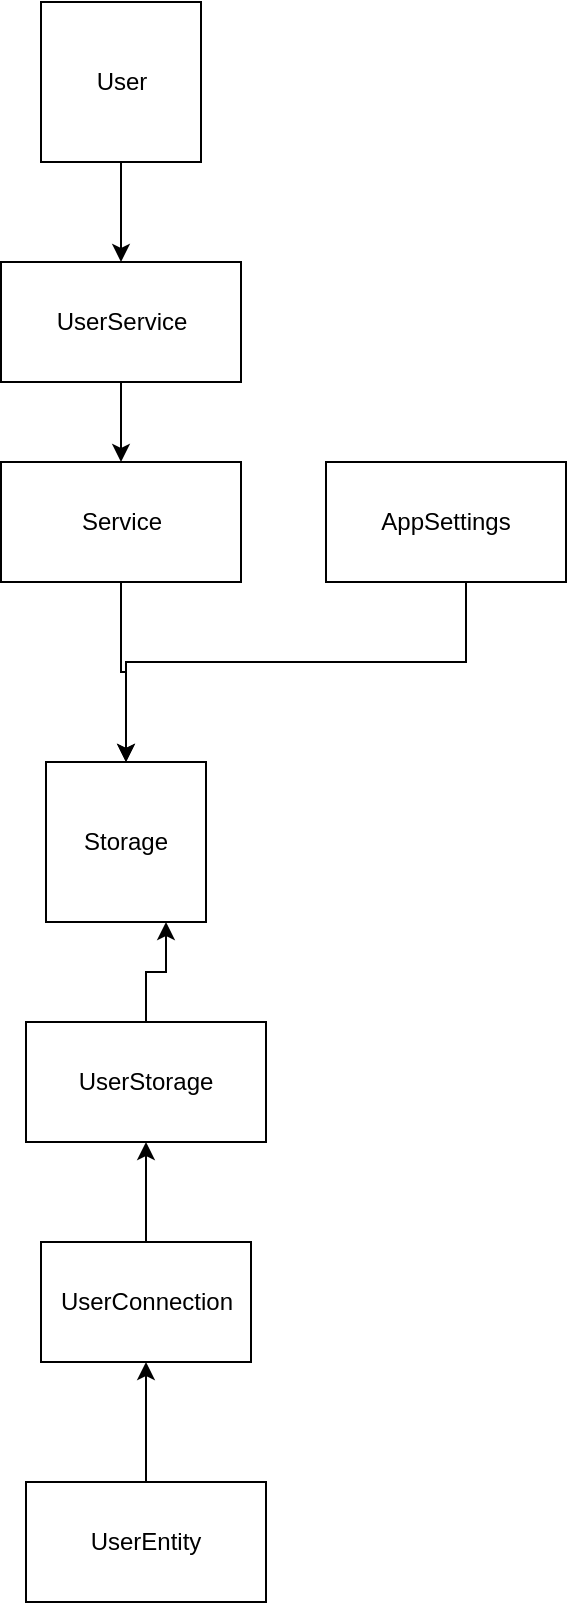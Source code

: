<mxfile version="12.2.4" pages="1"><diagram id="0RnfkCVGItasA-BOuirT" name="第 1 页"><mxGraphModel dx="778" dy="492" grid="1" gridSize="10" guides="1" tooltips="1" connect="1" arrows="1" fold="1" page="1" pageScale="1" pageWidth="1920" pageHeight="1200" math="0" shadow="0"><root><mxCell id="0"/><mxCell id="1" parent="0"/><mxCell id="19" style="edgeStyle=orthogonalEdgeStyle;rounded=0;orthogonalLoop=1;jettySize=auto;html=1;" parent="1" source="2" target="4" edge="1"><mxGeometry relative="1" as="geometry"/></mxCell><mxCell id="2" value="User" style="whiteSpace=wrap;html=1;aspect=fixed;" parent="1" vertex="1"><mxGeometry x="167.5" y="160" width="80" height="80" as="geometry"/></mxCell><mxCell id="3" value="Storage" style="whiteSpace=wrap;html=1;aspect=fixed;" parent="1" vertex="1"><mxGeometry x="170" y="540" width="80" height="80" as="geometry"/></mxCell><mxCell id="12" style="edgeStyle=orthogonalEdgeStyle;rounded=0;orthogonalLoop=1;jettySize=auto;html=1;entryX=0.5;entryY=0;entryDx=0;entryDy=0;" parent="1" source="4" target="11" edge="1"><mxGeometry relative="1" as="geometry"/></mxCell><mxCell id="4" value="UserService" style="rounded=0;whiteSpace=wrap;html=1;" parent="1" vertex="1"><mxGeometry x="147.5" y="290" width="120" height="60" as="geometry"/></mxCell><mxCell id="8" style="edgeStyle=orthogonalEdgeStyle;rounded=0;orthogonalLoop=1;jettySize=auto;html=1;entryX=0.75;entryY=1;entryDx=0;entryDy=0;" parent="1" source="7" target="3" edge="1"><mxGeometry relative="1" as="geometry"/></mxCell><mxCell id="7" value="UserStorage" style="rounded=0;whiteSpace=wrap;html=1;" parent="1" vertex="1"><mxGeometry x="160" y="670" width="120" height="60" as="geometry"/></mxCell><mxCell id="15" style="edgeStyle=orthogonalEdgeStyle;rounded=0;orthogonalLoop=1;jettySize=auto;html=1;entryX=0.5;entryY=1;entryDx=0;entryDy=0;" parent="1" source="9" target="14" edge="1"><mxGeometry relative="1" as="geometry"><mxPoint x="230" y="930" as="targetPoint"/></mxGeometry></mxCell><mxCell id="9" value="UserEntity" style="rounded=0;whiteSpace=wrap;html=1;" parent="1" vertex="1"><mxGeometry x="160" y="900" width="120" height="60" as="geometry"/></mxCell><mxCell id="13" style="edgeStyle=orthogonalEdgeStyle;rounded=0;orthogonalLoop=1;jettySize=auto;html=1;" parent="1" source="11" target="3" edge="1"><mxGeometry relative="1" as="geometry"/></mxCell><mxCell id="11" value="Service" style="rounded=0;whiteSpace=wrap;html=1;" parent="1" vertex="1"><mxGeometry x="147.5" y="390" width="120" height="60" as="geometry"/></mxCell><mxCell id="16" style="edgeStyle=orthogonalEdgeStyle;rounded=0;orthogonalLoop=1;jettySize=auto;html=1;" parent="1" source="14" target="7" edge="1"><mxGeometry relative="1" as="geometry"/></mxCell><mxCell id="14" value="UserConnection" style="rounded=0;whiteSpace=wrap;html=1;" parent="1" vertex="1"><mxGeometry x="167.5" y="780" width="105" height="60" as="geometry"/></mxCell><mxCell id="18" style="edgeStyle=orthogonalEdgeStyle;rounded=0;orthogonalLoop=1;jettySize=auto;html=1;entryX=0.5;entryY=0;entryDx=0;entryDy=0;" parent="1" source="17" target="3" edge="1"><mxGeometry relative="1" as="geometry"><Array as="points"><mxPoint x="380" y="490"/><mxPoint x="210" y="490"/></Array></mxGeometry></mxCell><mxCell id="17" value="AppSettings" style="rounded=0;whiteSpace=wrap;html=1;" parent="1" vertex="1"><mxGeometry x="310" y="390" width="120" height="60" as="geometry"/></mxCell></root></mxGraphModel></diagram></mxfile>
